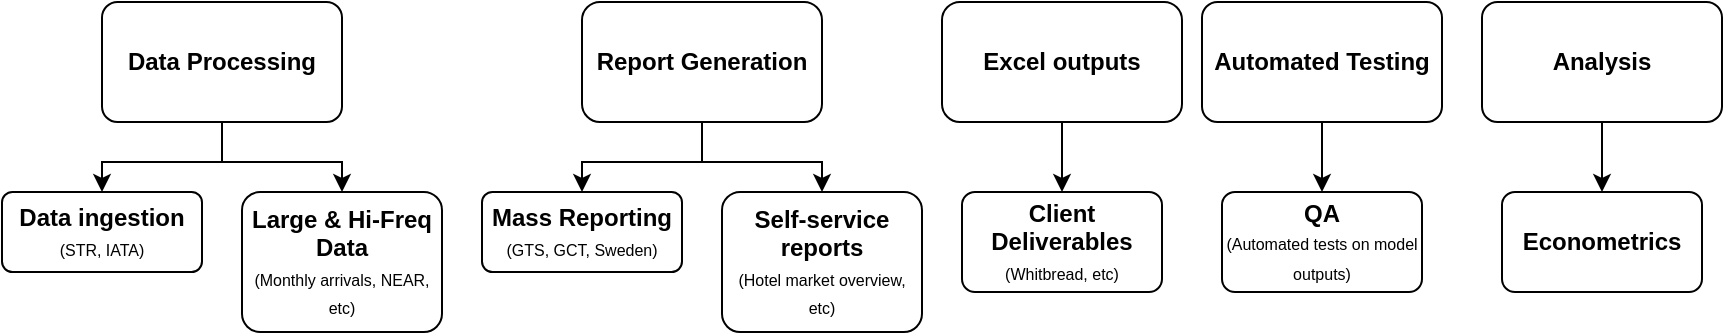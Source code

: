 <mxfile version="17.4.6" type="github">
  <diagram id="jJm0iM698v4D5Nr05r-G" name="Page-1">
    <mxGraphModel dx="1113" dy="661" grid="1" gridSize="10" guides="1" tooltips="1" connect="1" arrows="1" fold="1" page="1" pageScale="1" pageWidth="1169" pageHeight="827" math="0" shadow="0">
      <root>
        <mxCell id="0" />
        <mxCell id="1" parent="0" />
        <mxCell id="oDcGQZ28C4UExTZZchBB-8" value="" style="edgeStyle=orthogonalEdgeStyle;rounded=0;orthogonalLoop=1;jettySize=auto;html=1;" edge="1" parent="1" source="oDcGQZ28C4UExTZZchBB-1" target="oDcGQZ28C4UExTZZchBB-7">
          <mxGeometry relative="1" as="geometry" />
        </mxCell>
        <mxCell id="oDcGQZ28C4UExTZZchBB-14" style="edgeStyle=orthogonalEdgeStyle;rounded=0;orthogonalLoop=1;jettySize=auto;html=1;exitX=0.5;exitY=1;exitDx=0;exitDy=0;entryX=0.5;entryY=0;entryDx=0;entryDy=0;fontSize=8;" edge="1" parent="1" source="oDcGQZ28C4UExTZZchBB-1" target="oDcGQZ28C4UExTZZchBB-9">
          <mxGeometry relative="1" as="geometry" />
        </mxCell>
        <mxCell id="oDcGQZ28C4UExTZZchBB-1" value="&lt;b&gt;Data Processing&lt;/b&gt;" style="rounded=1;whiteSpace=wrap;html=1;arcSize=13;" vertex="1" parent="1">
          <mxGeometry x="60" y="40" width="120" height="60" as="geometry" />
        </mxCell>
        <mxCell id="oDcGQZ28C4UExTZZchBB-27" style="edgeStyle=orthogonalEdgeStyle;rounded=0;orthogonalLoop=1;jettySize=auto;html=1;exitX=0.5;exitY=1;exitDx=0;exitDy=0;entryX=0.5;entryY=0;entryDx=0;entryDy=0;fontSize=12;" edge="1" parent="1" source="oDcGQZ28C4UExTZZchBB-2" target="oDcGQZ28C4UExTZZchBB-24">
          <mxGeometry relative="1" as="geometry" />
        </mxCell>
        <mxCell id="oDcGQZ28C4UExTZZchBB-2" value="&lt;b&gt;Automated Testing&lt;/b&gt;" style="rounded=1;whiteSpace=wrap;html=1;arcSize=13;" vertex="1" parent="1">
          <mxGeometry x="610" y="40" width="120" height="60" as="geometry" />
        </mxCell>
        <mxCell id="oDcGQZ28C4UExTZZchBB-29" style="edgeStyle=orthogonalEdgeStyle;rounded=0;orthogonalLoop=1;jettySize=auto;html=1;exitX=0.5;exitY=1;exitDx=0;exitDy=0;entryX=0.5;entryY=0;entryDx=0;entryDy=0;fontSize=12;" edge="1" parent="1" source="oDcGQZ28C4UExTZZchBB-3" target="oDcGQZ28C4UExTZZchBB-28">
          <mxGeometry relative="1" as="geometry" />
        </mxCell>
        <mxCell id="oDcGQZ28C4UExTZZchBB-3" value="&lt;b&gt;Analysis&lt;/b&gt;" style="rounded=1;whiteSpace=wrap;html=1;arcSize=13;glass=0;sketch=0;shadow=0;strokeColor=default;" vertex="1" parent="1">
          <mxGeometry x="750" y="40" width="120" height="60" as="geometry" />
        </mxCell>
        <mxCell id="oDcGQZ28C4UExTZZchBB-4" style="edgeStyle=orthogonalEdgeStyle;rounded=0;orthogonalLoop=1;jettySize=auto;html=1;exitX=0.5;exitY=1;exitDx=0;exitDy=0;" edge="1" parent="1" source="oDcGQZ28C4UExTZZchBB-2" target="oDcGQZ28C4UExTZZchBB-2">
          <mxGeometry relative="1" as="geometry" />
        </mxCell>
        <mxCell id="oDcGQZ28C4UExTZZchBB-23" style="edgeStyle=orthogonalEdgeStyle;rounded=0;orthogonalLoop=1;jettySize=auto;html=1;exitX=0.5;exitY=1;exitDx=0;exitDy=0;entryX=0.5;entryY=0;entryDx=0;entryDy=0;fontSize=12;" edge="1" parent="1" source="oDcGQZ28C4UExTZZchBB-5" target="oDcGQZ28C4UExTZZchBB-22">
          <mxGeometry relative="1" as="geometry" />
        </mxCell>
        <mxCell id="oDcGQZ28C4UExTZZchBB-5" value="&lt;b&gt;Excel outputs&lt;/b&gt;" style="rounded=1;whiteSpace=wrap;html=1;" vertex="1" parent="1">
          <mxGeometry x="480" y="40" width="120" height="60" as="geometry" />
        </mxCell>
        <mxCell id="oDcGQZ28C4UExTZZchBB-7" value="&lt;b&gt;Data ingestion&lt;/b&gt;&lt;br&gt;&lt;font style=&quot;font-size: 8px&quot;&gt;(STR, IATA)&lt;/font&gt;" style="whiteSpace=wrap;html=1;rounded=1;arcSize=13;" vertex="1" parent="1">
          <mxGeometry x="10" y="135" width="100" height="40" as="geometry" />
        </mxCell>
        <mxCell id="oDcGQZ28C4UExTZZchBB-9" value="&lt;b&gt;Large &amp;amp; Hi-Freq Data&lt;/b&gt;&lt;br&gt;&lt;font style=&quot;font-size: 8px&quot;&gt;(Monthly arrivals, NEAR, etc)&lt;/font&gt;" style="whiteSpace=wrap;html=1;rounded=1;arcSize=13;" vertex="1" parent="1">
          <mxGeometry x="130" y="135" width="100" height="70" as="geometry" />
        </mxCell>
        <mxCell id="oDcGQZ28C4UExTZZchBB-19" style="edgeStyle=orthogonalEdgeStyle;rounded=0;orthogonalLoop=1;jettySize=auto;html=1;exitX=0.5;exitY=1;exitDx=0;exitDy=0;fontSize=12;" edge="1" parent="1" source="oDcGQZ28C4UExTZZchBB-16" target="oDcGQZ28C4UExTZZchBB-17">
          <mxGeometry relative="1" as="geometry" />
        </mxCell>
        <mxCell id="oDcGQZ28C4UExTZZchBB-21" style="edgeStyle=orthogonalEdgeStyle;rounded=0;orthogonalLoop=1;jettySize=auto;html=1;exitX=0.5;exitY=1;exitDx=0;exitDy=0;entryX=0.5;entryY=0;entryDx=0;entryDy=0;fontSize=12;" edge="1" parent="1" source="oDcGQZ28C4UExTZZchBB-16" target="oDcGQZ28C4UExTZZchBB-20">
          <mxGeometry relative="1" as="geometry" />
        </mxCell>
        <mxCell id="oDcGQZ28C4UExTZZchBB-16" value="&lt;b&gt;Report Generation&lt;/b&gt;" style="rounded=1;whiteSpace=wrap;html=1;fontSize=12;" vertex="1" parent="1">
          <mxGeometry x="300" y="40" width="120" height="60" as="geometry" />
        </mxCell>
        <mxCell id="oDcGQZ28C4UExTZZchBB-17" value="&lt;b&gt;Mass Reporting&lt;/b&gt;&lt;br&gt;&lt;font style=&quot;font-size: 8px&quot;&gt;(GTS, GCT, Sweden)&lt;/font&gt;" style="whiteSpace=wrap;html=1;rounded=1;arcSize=13;" vertex="1" parent="1">
          <mxGeometry x="250" y="135" width="100" height="40" as="geometry" />
        </mxCell>
        <mxCell id="oDcGQZ28C4UExTZZchBB-20" value="&lt;b&gt;Self-service reports&lt;/b&gt;&lt;br&gt;&lt;font style=&quot;font-size: 8px&quot;&gt;(Hotel market overview, etc)&lt;/font&gt;" style="whiteSpace=wrap;html=1;rounded=1;arcSize=13;" vertex="1" parent="1">
          <mxGeometry x="370" y="135" width="100" height="70" as="geometry" />
        </mxCell>
        <mxCell id="oDcGQZ28C4UExTZZchBB-22" value="&lt;b&gt;Client Deliverables&lt;/b&gt;&lt;br&gt;&lt;font style=&quot;font-size: 8px&quot;&gt;(Whitbread, etc)&lt;/font&gt;" style="whiteSpace=wrap;html=1;rounded=1;arcSize=13;" vertex="1" parent="1">
          <mxGeometry x="490" y="135" width="100" height="50" as="geometry" />
        </mxCell>
        <mxCell id="oDcGQZ28C4UExTZZchBB-24" value="&lt;b&gt;QA&lt;/b&gt;&lt;br&gt;&lt;font style=&quot;font-size: 8px&quot;&gt;(Automated tests on model outputs)&lt;/font&gt;" style="whiteSpace=wrap;html=1;rounded=1;arcSize=13;" vertex="1" parent="1">
          <mxGeometry x="620" y="135" width="100" height="50" as="geometry" />
        </mxCell>
        <mxCell id="oDcGQZ28C4UExTZZchBB-28" value="&lt;b&gt;Econometrics&lt;/b&gt;" style="whiteSpace=wrap;html=1;rounded=1;arcSize=13;" vertex="1" parent="1">
          <mxGeometry x="760" y="135" width="100" height="50" as="geometry" />
        </mxCell>
      </root>
    </mxGraphModel>
  </diagram>
</mxfile>

